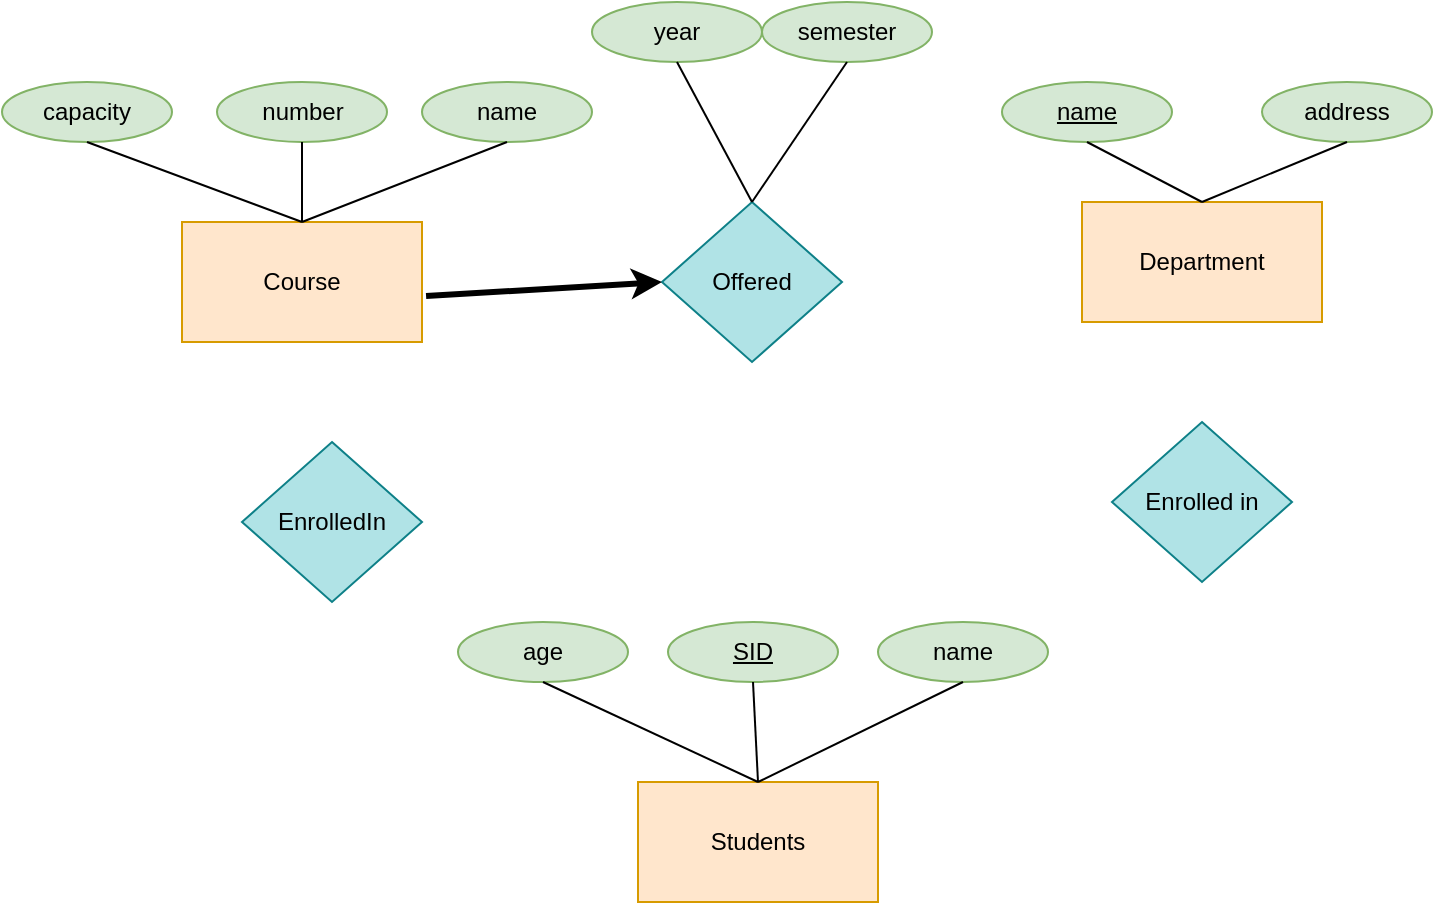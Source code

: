 <mxfile version="17.1.3" type="github">
  <diagram id="FoPGebU01gfu1zgN4VEG" name="Page-1">
    <mxGraphModel dx="1422" dy="762" grid="1" gridSize="10" guides="1" tooltips="1" connect="1" arrows="1" fold="1" page="1" pageScale="1" pageWidth="850" pageHeight="1100" math="0" shadow="0">
      <root>
        <mxCell id="0" />
        <mxCell id="1" parent="0" />
        <mxCell id="WsXwZK5vGELwPiEr5Gf0-1" value="Students" style="rounded=0;whiteSpace=wrap;html=1;fillColor=#ffe6cc;strokeColor=#d79b00;" parent="1" vertex="1">
          <mxGeometry x="368" y="410" width="120" height="60" as="geometry" />
        </mxCell>
        <mxCell id="WsXwZK5vGELwPiEr5Gf0-2" value="&lt;u&gt;SID&lt;/u&gt;" style="ellipse;whiteSpace=wrap;html=1;fillColor=#d5e8d4;strokeColor=#82b366;" parent="1" vertex="1">
          <mxGeometry x="383" y="330" width="85" height="30" as="geometry" />
        </mxCell>
        <mxCell id="WsXwZK5vGELwPiEr5Gf0-3" value="name" style="ellipse;whiteSpace=wrap;html=1;fillColor=#d5e8d4;strokeColor=#82b366;" parent="1" vertex="1">
          <mxGeometry x="488" y="330" width="85" height="30" as="geometry" />
        </mxCell>
        <mxCell id="WsXwZK5vGELwPiEr5Gf0-4" value="age" style="ellipse;whiteSpace=wrap;html=1;fillColor=#d5e8d4;strokeColor=#82b366;" parent="1" vertex="1">
          <mxGeometry x="278" y="330" width="85" height="30" as="geometry" />
        </mxCell>
        <mxCell id="WsXwZK5vGELwPiEr5Gf0-5" value="" style="endArrow=none;html=1;rounded=0;exitX=0.5;exitY=0;exitDx=0;exitDy=0;entryX=0.5;entryY=1;entryDx=0;entryDy=0;" parent="1" source="WsXwZK5vGELwPiEr5Gf0-1" target="WsXwZK5vGELwPiEr5Gf0-2" edge="1">
          <mxGeometry width="50" height="50" relative="1" as="geometry">
            <mxPoint x="438" y="640" as="sourcePoint" />
            <mxPoint x="488" y="590" as="targetPoint" />
          </mxGeometry>
        </mxCell>
        <mxCell id="WsXwZK5vGELwPiEr5Gf0-6" value="" style="endArrow=none;html=1;rounded=0;exitX=0.5;exitY=0;exitDx=0;exitDy=0;entryX=0.5;entryY=1;entryDx=0;entryDy=0;" parent="1" source="WsXwZK5vGELwPiEr5Gf0-1" target="WsXwZK5vGELwPiEr5Gf0-3" edge="1">
          <mxGeometry width="50" height="50" relative="1" as="geometry">
            <mxPoint x="438" y="420" as="sourcePoint" />
            <mxPoint x="435.5" y="370" as="targetPoint" />
          </mxGeometry>
        </mxCell>
        <mxCell id="WsXwZK5vGELwPiEr5Gf0-7" value="" style="endArrow=none;html=1;rounded=0;exitX=0.5;exitY=0;exitDx=0;exitDy=0;entryX=0.5;entryY=1;entryDx=0;entryDy=0;" parent="1" source="WsXwZK5vGELwPiEr5Gf0-1" target="WsXwZK5vGELwPiEr5Gf0-4" edge="1">
          <mxGeometry width="50" height="50" relative="1" as="geometry">
            <mxPoint x="448" y="430" as="sourcePoint" />
            <mxPoint x="445.5" y="380" as="targetPoint" />
          </mxGeometry>
        </mxCell>
        <mxCell id="H0yZhZxrJYGHTd17WGsc-1" value="Department" style="rounded=0;whiteSpace=wrap;html=1;fillColor=#ffe6cc;strokeColor=#d79b00;" vertex="1" parent="1">
          <mxGeometry x="590" y="120" width="120" height="60" as="geometry" />
        </mxCell>
        <mxCell id="H0yZhZxrJYGHTd17WGsc-2" value="&lt;u&gt;name&lt;/u&gt;" style="ellipse;whiteSpace=wrap;html=1;fillColor=#d5e8d4;strokeColor=#82b366;" vertex="1" parent="1">
          <mxGeometry x="550" y="60" width="85" height="30" as="geometry" />
        </mxCell>
        <mxCell id="H0yZhZxrJYGHTd17WGsc-3" value="address" style="ellipse;whiteSpace=wrap;html=1;fillColor=#d5e8d4;strokeColor=#82b366;" vertex="1" parent="1">
          <mxGeometry x="680" y="60" width="85" height="30" as="geometry" />
        </mxCell>
        <mxCell id="H0yZhZxrJYGHTd17WGsc-4" value="" style="endArrow=none;html=1;rounded=0;exitX=0.5;exitY=0;exitDx=0;exitDy=0;entryX=0.5;entryY=1;entryDx=0;entryDy=0;" edge="1" parent="1" source="H0yZhZxrJYGHTd17WGsc-1" target="H0yZhZxrJYGHTd17WGsc-2">
          <mxGeometry width="50" height="50" relative="1" as="geometry">
            <mxPoint x="400" y="110" as="sourcePoint" />
            <mxPoint x="450" y="60" as="targetPoint" />
          </mxGeometry>
        </mxCell>
        <mxCell id="H0yZhZxrJYGHTd17WGsc-5" value="" style="endArrow=none;html=1;rounded=0;entryX=0.5;entryY=1;entryDx=0;entryDy=0;exitX=0.5;exitY=0;exitDx=0;exitDy=0;" edge="1" parent="1" source="H0yZhZxrJYGHTd17WGsc-1" target="H0yZhZxrJYGHTd17WGsc-3">
          <mxGeometry width="50" height="50" relative="1" as="geometry">
            <mxPoint x="660" y="130" as="sourcePoint" />
            <mxPoint x="602.5" y="100" as="targetPoint" />
          </mxGeometry>
        </mxCell>
        <mxCell id="H0yZhZxrJYGHTd17WGsc-6" value="Course" style="rounded=0;whiteSpace=wrap;html=1;fillColor=#ffe6cc;strokeColor=#d79b00;" vertex="1" parent="1">
          <mxGeometry x="140" y="130" width="120" height="60" as="geometry" />
        </mxCell>
        <mxCell id="H0yZhZxrJYGHTd17WGsc-7" value="number" style="ellipse;whiteSpace=wrap;html=1;fillColor=#d5e8d4;strokeColor=#82b366;" vertex="1" parent="1">
          <mxGeometry x="157.5" y="60" width="85" height="30" as="geometry" />
        </mxCell>
        <mxCell id="H0yZhZxrJYGHTd17WGsc-8" value="name&lt;span style=&quot;color: rgba(0 , 0 , 0 , 0) ; font-family: monospace ; font-size: 0px&quot;&gt;%3CmxGraphModel%3E%3Croot%3E%3CmxCell%20id%3D%220%22%2F%3E%3CmxCell%20id%3D%221%22%20parent%3D%220%22%2F%3E%3CmxCell%20id%3D%222%22%20value%3D%22address%22%20style%3D%22ellipse%3BwhiteSpace%3Dwrap%3Bhtml%3D1%3BfillColor%3D%23d5e8d4%3BstrokeColor%3D%2382b366%3B%22%20vertex%3D%221%22%20parent%3D%221%22%3E%3CmxGeometry%20x%3D%22680%22%20y%3D%22370%22%20width%3D%2285%22%20height%3D%2230%22%20as%3D%22geometry%22%2F%3E%3C%2FmxCell%3E%3C%2Froot%3E%3C%2FmxGraphModel%3E&lt;/span&gt;" style="ellipse;whiteSpace=wrap;html=1;fillColor=#d5e8d4;strokeColor=#82b366;" vertex="1" parent="1">
          <mxGeometry x="260" y="60" width="85" height="30" as="geometry" />
        </mxCell>
        <mxCell id="H0yZhZxrJYGHTd17WGsc-9" value="capacity" style="ellipse;whiteSpace=wrap;html=1;fillColor=#d5e8d4;strokeColor=#82b366;" vertex="1" parent="1">
          <mxGeometry x="50" y="60" width="85" height="30" as="geometry" />
        </mxCell>
        <mxCell id="H0yZhZxrJYGHTd17WGsc-10" value="" style="endArrow=none;html=1;rounded=0;exitX=0.5;exitY=0;exitDx=0;exitDy=0;entryX=0.5;entryY=1;entryDx=0;entryDy=0;" edge="1" parent="1" source="H0yZhZxrJYGHTd17WGsc-6" target="H0yZhZxrJYGHTd17WGsc-9">
          <mxGeometry width="50" height="50" relative="1" as="geometry">
            <mxPoint x="438" y="420" as="sourcePoint" />
            <mxPoint x="330.5" y="370" as="targetPoint" />
          </mxGeometry>
        </mxCell>
        <mxCell id="H0yZhZxrJYGHTd17WGsc-11" value="" style="endArrow=none;html=1;rounded=0;entryX=0.5;entryY=1;entryDx=0;entryDy=0;" edge="1" parent="1" target="H0yZhZxrJYGHTd17WGsc-7">
          <mxGeometry width="50" height="50" relative="1" as="geometry">
            <mxPoint x="200" y="130" as="sourcePoint" />
            <mxPoint x="102.5" y="100" as="targetPoint" />
          </mxGeometry>
        </mxCell>
        <mxCell id="H0yZhZxrJYGHTd17WGsc-12" value="" style="endArrow=none;html=1;rounded=0;entryX=0.5;entryY=1;entryDx=0;entryDy=0;" edge="1" parent="1" target="H0yZhZxrJYGHTd17WGsc-8">
          <mxGeometry width="50" height="50" relative="1" as="geometry">
            <mxPoint x="200" y="130" as="sourcePoint" />
            <mxPoint x="112.5" y="110" as="targetPoint" />
          </mxGeometry>
        </mxCell>
        <mxCell id="H0yZhZxrJYGHTd17WGsc-13" value="EnrolledIn" style="rhombus;whiteSpace=wrap;html=1;fillColor=#b0e3e6;strokeColor=#0e8088;" vertex="1" parent="1">
          <mxGeometry x="170" y="240" width="90" height="80" as="geometry" />
        </mxCell>
        <mxCell id="H0yZhZxrJYGHTd17WGsc-14" value="Enrolled in" style="rhombus;whiteSpace=wrap;html=1;fillColor=#b0e3e6;strokeColor=#0e8088;" vertex="1" parent="1">
          <mxGeometry x="605" y="230" width="90" height="80" as="geometry" />
        </mxCell>
        <mxCell id="H0yZhZxrJYGHTd17WGsc-15" value="Offered" style="rhombus;whiteSpace=wrap;html=1;fillColor=#b0e3e6;strokeColor=#0e8088;" vertex="1" parent="1">
          <mxGeometry x="380" y="120" width="90" height="80" as="geometry" />
        </mxCell>
        <mxCell id="H0yZhZxrJYGHTd17WGsc-16" value="year" style="ellipse;whiteSpace=wrap;html=1;fillColor=#d5e8d4;strokeColor=#82b366;" vertex="1" parent="1">
          <mxGeometry x="345" y="20" width="85" height="30" as="geometry" />
        </mxCell>
        <mxCell id="H0yZhZxrJYGHTd17WGsc-17" value="semester" style="ellipse;whiteSpace=wrap;html=1;fillColor=#d5e8d4;strokeColor=#82b366;" vertex="1" parent="1">
          <mxGeometry x="430" y="20" width="85" height="30" as="geometry" />
        </mxCell>
        <mxCell id="H0yZhZxrJYGHTd17WGsc-18" value="" style="endArrow=none;html=1;rounded=0;exitX=0.5;exitY=0;exitDx=0;exitDy=0;entryX=0.5;entryY=1;entryDx=0;entryDy=0;" edge="1" parent="1" source="H0yZhZxrJYGHTd17WGsc-15" target="H0yZhZxrJYGHTd17WGsc-16">
          <mxGeometry width="50" height="50" relative="1" as="geometry">
            <mxPoint x="400" y="420" as="sourcePoint" />
            <mxPoint x="450" y="370" as="targetPoint" />
          </mxGeometry>
        </mxCell>
        <mxCell id="H0yZhZxrJYGHTd17WGsc-20" value="" style="endArrow=none;html=1;rounded=0;exitX=0.5;exitY=0;exitDx=0;exitDy=0;entryX=0.5;entryY=1;entryDx=0;entryDy=0;" edge="1" parent="1" source="H0yZhZxrJYGHTd17WGsc-15" target="H0yZhZxrJYGHTd17WGsc-17">
          <mxGeometry width="50" height="50" relative="1" as="geometry">
            <mxPoint x="435" y="130" as="sourcePoint" />
            <mxPoint x="397.5" y="60" as="targetPoint" />
          </mxGeometry>
        </mxCell>
        <mxCell id="H0yZhZxrJYGHTd17WGsc-21" value="" style="endArrow=classic;html=1;rounded=0;exitX=1.017;exitY=0.617;exitDx=0;exitDy=0;exitPerimeter=0;entryX=0;entryY=0.5;entryDx=0;entryDy=0;strokeColor=default;strokeWidth=3;" edge="1" parent="1" source="H0yZhZxrJYGHTd17WGsc-6" target="H0yZhZxrJYGHTd17WGsc-15">
          <mxGeometry width="50" height="50" relative="1" as="geometry">
            <mxPoint x="400" y="420" as="sourcePoint" />
            <mxPoint x="450" y="370" as="targetPoint" />
          </mxGeometry>
        </mxCell>
      </root>
    </mxGraphModel>
  </diagram>
</mxfile>
